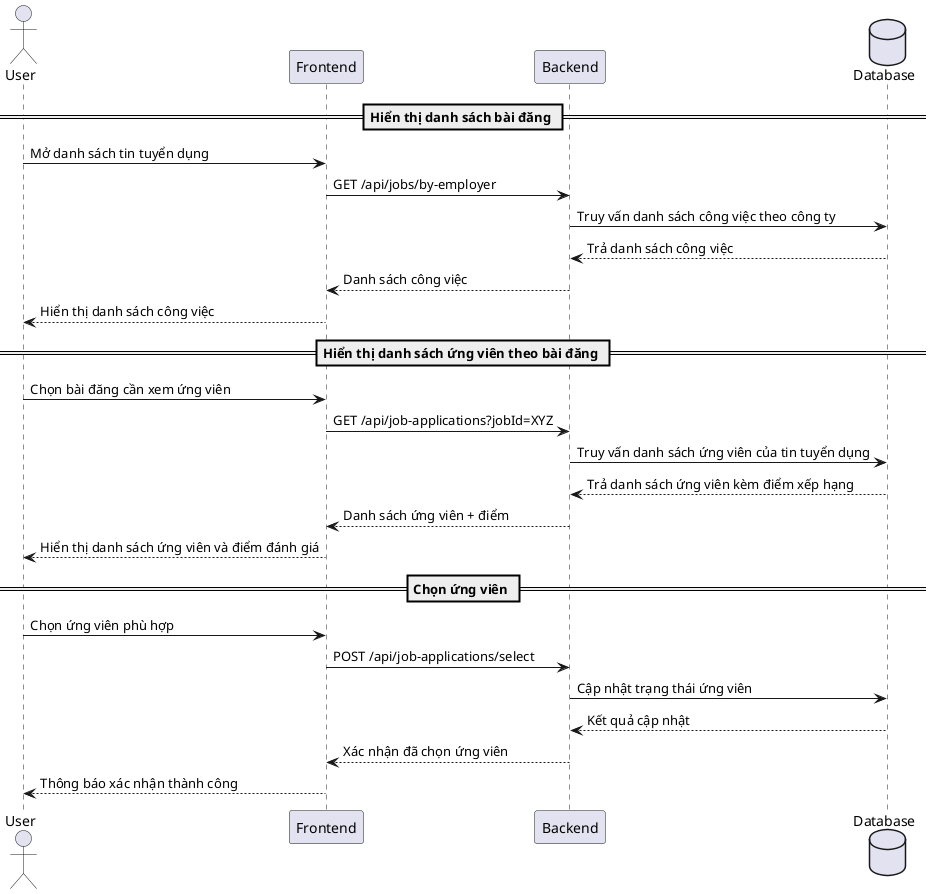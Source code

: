 
@startuml User_Select_Candidate_Sequence_Extended

actor User
participant Frontend
participant Backend
database Database

== Hiển thị danh sách bài đăng ==
User -> Frontend: Mở danh sách tin tuyển dụng
Frontend -> Backend: GET /api/jobs/by-employer
Backend -> Database: Truy vấn danh sách công việc theo công ty
Database --> Backend: Trả danh sách công việc
Backend --> Frontend: Danh sách công việc
Frontend --> User: Hiển thị danh sách công việc

== Hiển thị danh sách ứng viên theo bài đăng ==
User -> Frontend: Chọn bài đăng cần xem ứng viên
Frontend -> Backend: GET /api/job-applications?jobId=XYZ
Backend -> Database: Truy vấn danh sách ứng viên của tin tuyển dụng
Database --> Backend: Trả danh sách ứng viên kèm điểm xếp hạng
Backend --> Frontend: Danh sách ứng viên + điểm
Frontend --> User: Hiển thị danh sách ứng viên và điểm đánh giá

== Chọn ứng viên ==
User -> Frontend: Chọn ứng viên phù hợp
Frontend -> Backend: POST /api/job-applications/select
Backend -> Database: Cập nhật trạng thái ứng viên
Database --> Backend: Kết quả cập nhật
Backend --> Frontend: Xác nhận đã chọn ứng viên
Frontend --> User: Thông báo xác nhận thành công

@enduml
